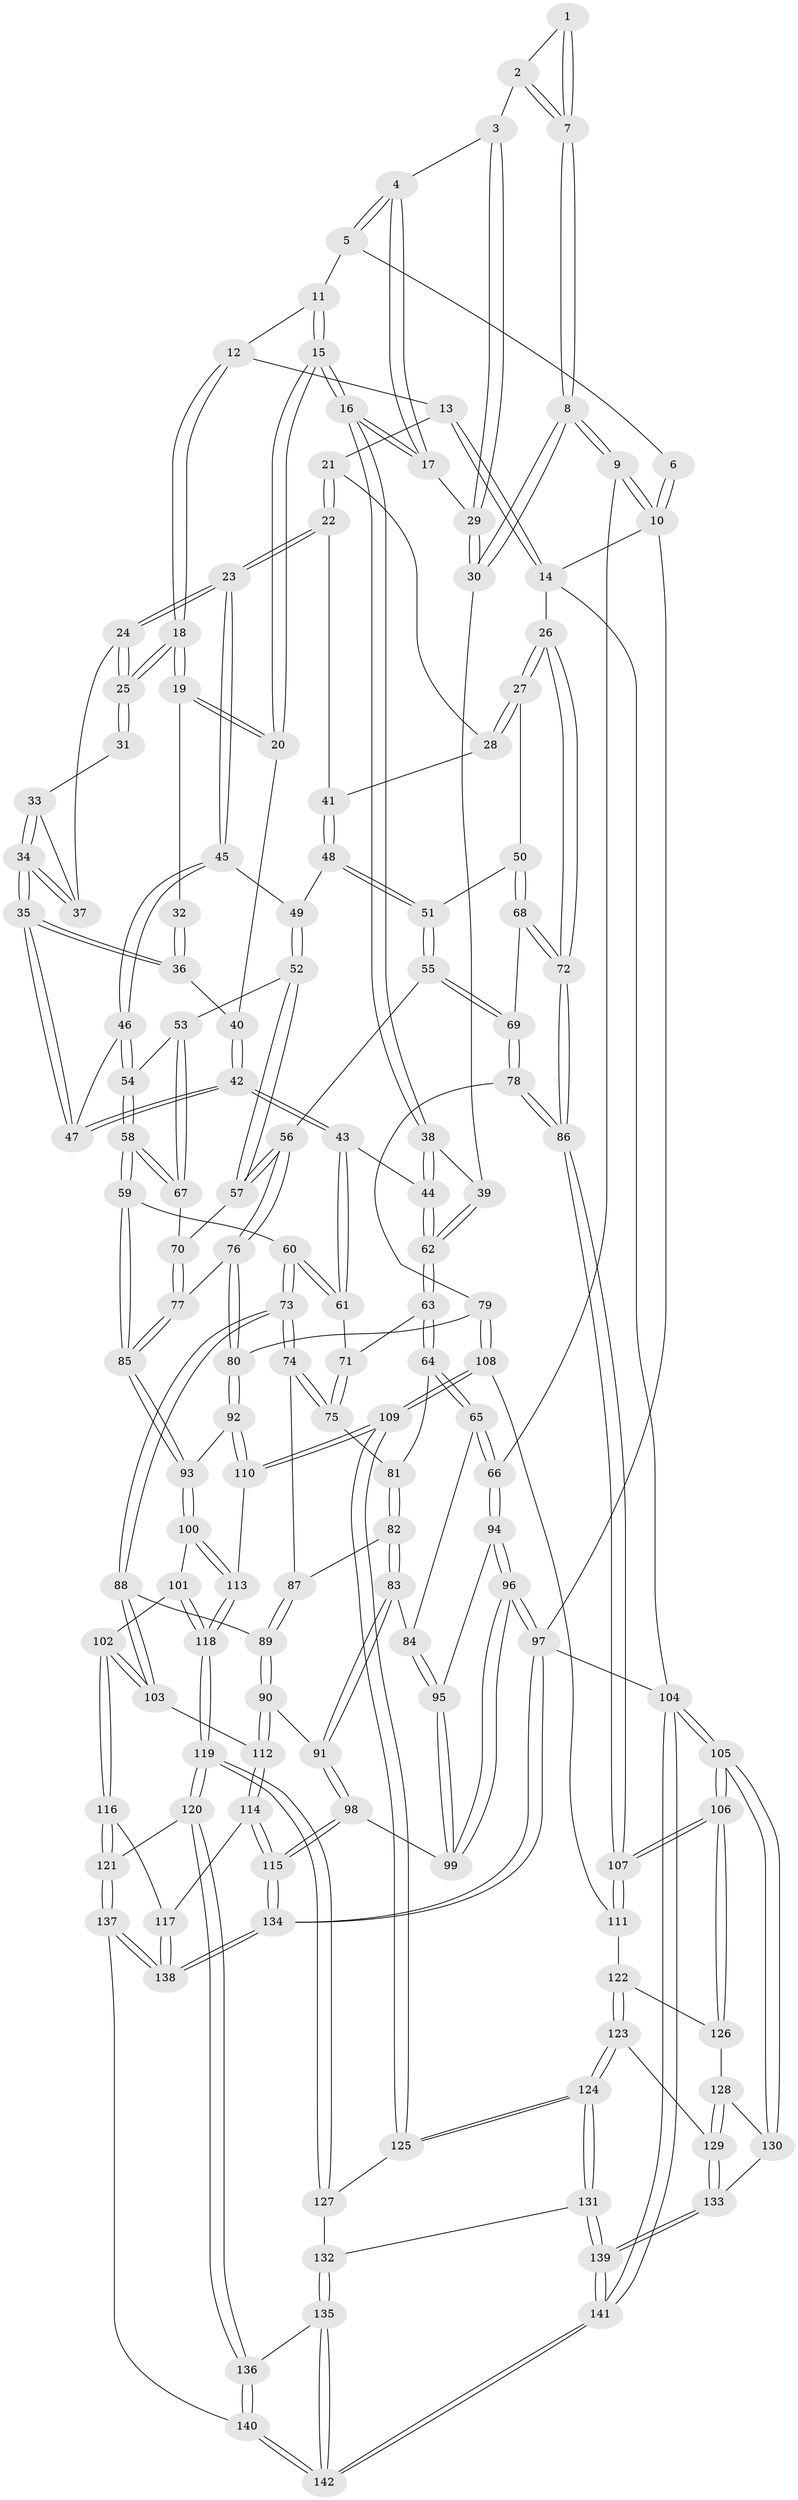 // Generated by graph-tools (version 1.1) at 2025/27/03/09/25 03:27:15]
// undirected, 142 vertices, 352 edges
graph export_dot {
graph [start="1"]
  node [color=gray90,style=filled];
  1 [pos="+0.021750121126748515+0"];
  2 [pos="+0.05888515770060383+0.06638169113479143"];
  3 [pos="+0.060587890620823315+0.0656864368019782"];
  4 [pos="+0.22866669773939416+0"];
  5 [pos="+0.23605365583863627+0"];
  6 [pos="+0+0"];
  7 [pos="+0+0.1636023886133918"];
  8 [pos="+0+0.20424980386377292"];
  9 [pos="+0+0.25913224811026353"];
  10 [pos="+0+0"];
  11 [pos="+0.31505802098110175+0"];
  12 [pos="+0.6109758453295059+0"];
  13 [pos="+0.8391635478860872+0"];
  14 [pos="+1+0"];
  15 [pos="+0.38261004421644024+0.08805979784378005"];
  16 [pos="+0.3111657386791648+0.14750522563144497"];
  17 [pos="+0.19655759901643816+0.03387599425382635"];
  18 [pos="+0.5888903975123467+0"];
  19 [pos="+0.41629389096844843+0.08834917420696209"];
  20 [pos="+0.39938678972217956+0.09277517948112017"];
  21 [pos="+0.8308174864350002+0"];
  22 [pos="+0.7180561299135098+0.11698925332204219"];
  23 [pos="+0.633388232784141+0.11721049019480999"];
  24 [pos="+0.6182091559686633+0.09793228623447749"];
  25 [pos="+0.5960403308725569+0.031999927334900806"];
  26 [pos="+1+0.13505448532004447"];
  27 [pos="+1+0.1803908987481977"];
  28 [pos="+0.8348750122481754+0.0940622172811471"];
  29 [pos="+0.19335618213431788+0.037501118964807276"];
  30 [pos="+0.11429381599735666+0.21660466114298893"];
  31 [pos="+0.4905250108907604+0.11785634834826199"];
  32 [pos="+0.48504179680320614+0.1175748878632234"];
  33 [pos="+0.4910368884975874+0.11904066345940893"];
  34 [pos="+0.48339720345727133+0.20182562443335902"];
  35 [pos="+0.48267687969332157+0.2026737037586518"];
  36 [pos="+0.4637499349899082+0.17316301415207835"];
  37 [pos="+0.524761012198081+0.15963407337481691"];
  38 [pos="+0.2918035290616928+0.23972093011656276"];
  39 [pos="+0.11717787187066181+0.21848452808892774"];
  40 [pos="+0.41213028833026055+0.11265064077024375"];
  41 [pos="+0.7989201886109253+0.14118187081195216"];
  42 [pos="+0.4104656529916697+0.2643836758255582"];
  43 [pos="+0.3330961269336898+0.2900163580198668"];
  44 [pos="+0.31201265282394114+0.2688399524932182"];
  45 [pos="+0.638273445840991+0.2223220480208488"];
  46 [pos="+0.47940598194999284+0.2501401274588046"];
  47 [pos="+0.4778752116708337+0.24919934680205463"];
  48 [pos="+0.8059251244535002+0.1940376226021551"];
  49 [pos="+0.650125417820099+0.2407318016185502"];
  50 [pos="+0.9486490397815327+0.2692397013035993"];
  51 [pos="+0.8476458469983751+0.25849232996325383"];
  52 [pos="+0.6634316651865333+0.31131120166970183"];
  53 [pos="+0.5894272374189211+0.3288228054871203"];
  54 [pos="+0.5058771382716377+0.30107099388220926"];
  55 [pos="+0.7566723322867754+0.35310648381789206"];
  56 [pos="+0.7261754846549454+0.36687091697116053"];
  57 [pos="+0.6942043745834664+0.34802033438682584"];
  58 [pos="+0.4857728333568662+0.45498093315295496"];
  59 [pos="+0.45905966846007956+0.4910047849084802"];
  60 [pos="+0.44908637684299085+0.49147893520073804"];
  61 [pos="+0.33349671399534203+0.2949522454432072"];
  62 [pos="+0.14677443789193884+0.3803065134427534"];
  63 [pos="+0.14418371743070188+0.40057704196585187"];
  64 [pos="+0.1406104834883697+0.40850114296725837"];
  65 [pos="+0.09603322908002178+0.42834589973891773"];
  66 [pos="+0+0.3249760471082128"];
  67 [pos="+0.5239789788143147+0.43114558234426"];
  68 [pos="+0.9224798505821618+0.40288289454445003"];
  69 [pos="+0.9107487295184052+0.4296680976436718"];
  70 [pos="+0.6072863966786688+0.4121500567079091"];
  71 [pos="+0.2799374077210476+0.37165324925105625"];
  72 [pos="+1+0.4084049258570979"];
  73 [pos="+0.3977977624658437+0.5289636494057809"];
  74 [pos="+0.2624077653335535+0.4629928133394407"];
  75 [pos="+0.26184318082103286+0.4619932312520867"];
  76 [pos="+0.7314973634638426+0.48681758581703527"];
  77 [pos="+0.6404846360360431+0.5085656994295467"];
  78 [pos="+0.914834984506778+0.49516172681637916"];
  79 [pos="+0.8331853270253383+0.5612078484546991"];
  80 [pos="+0.7911274906201684+0.5541655117031146"];
  81 [pos="+0.1655219102601834+0.43045016985735135"];
  82 [pos="+0.1821800726110467+0.5157096952722382"];
  83 [pos="+0.14217878467631623+0.5643456380257078"];
  84 [pos="+0.08947415647779086+0.5461977196032387"];
  85 [pos="+0.5486194778007963+0.5528504921725185"];
  86 [pos="+1+0.561507253183594"];
  87 [pos="+0.2289677896986419+0.5129112688202424"];
  88 [pos="+0.36844377796155603+0.5818601566028259"];
  89 [pos="+0.26179797976450575+0.6273293394249291"];
  90 [pos="+0.23038180851149145+0.6536091849517501"];
  91 [pos="+0.2199715882566454+0.659812598410155"];
  92 [pos="+0.696401109651443+0.6587328223981243"];
  93 [pos="+0.5682289598742639+0.608712315824972"];
  94 [pos="+0+0.5653871581123305"];
  95 [pos="+0.04969389604263081+0.5682559284260403"];
  96 [pos="+0+0.6617601274641728"];
  97 [pos="+0+1"];
  98 [pos="+0.16391889602784085+0.7729863103843173"];
  99 [pos="+0.0991287707939339+0.7320236323867524"];
  100 [pos="+0.5423212713261212+0.6732842553133385"];
  101 [pos="+0.49459712865838223+0.7256208980164165"];
  102 [pos="+0.480075073423194+0.7369933681754345"];
  103 [pos="+0.41858545037516764+0.7063753120485977"];
  104 [pos="+1+1"];
  105 [pos="+1+1"];
  106 [pos="+1+0.8421907908384006"];
  107 [pos="+1+0.6979785292980568"];
  108 [pos="+0.9111513202007518+0.7187559705588277"];
  109 [pos="+0.7526190905476777+0.7773851980544425"];
  110 [pos="+0.7061390087860063+0.7530432004692728"];
  111 [pos="+0.9139761474297831+0.7202145604493428"];
  112 [pos="+0.37144518464768234+0.7389681258599072"];
  113 [pos="+0.66194671550173+0.7745184321531028"];
  114 [pos="+0.3010018595300288+0.8343827975328626"];
  115 [pos="+0.1830667278793291+0.8742239470858907"];
  116 [pos="+0.48972049151782493+0.8236879092831693"];
  117 [pos="+0.44196445464693285+0.8573256058864451"];
  118 [pos="+0.6533703170273258+0.782766269602564"];
  119 [pos="+0.5959682013263907+0.8611840259208831"];
  120 [pos="+0.5930263962906671+0.8628871424593365"];
  121 [pos="+0.5690702625610248+0.863707941059957"];
  122 [pos="+0.9108752016238969+0.766523657563664"];
  123 [pos="+0.8829985674019466+0.8351998636275668"];
  124 [pos="+0.7803567261688098+0.8789568164931676"];
  125 [pos="+0.7647844606352324+0.8407193297675365"];
  126 [pos="+0.9435149086967373+0.8427986412864832"];
  127 [pos="+0.6617729469216895+0.8870774377066823"];
  128 [pos="+0.9481398032931987+0.8598675190181467"];
  129 [pos="+0.892113859900069+0.8961249847930001"];
  130 [pos="+0.9758671811412385+0.8888323242820574"];
  131 [pos="+0.7839152992870904+0.9221153131896546"];
  132 [pos="+0.6816161177679744+0.9046637746464621"];
  133 [pos="+0.8878914430588988+0.9195466823006688"];
  134 [pos="+0.05190330878492669+1"];
  135 [pos="+0.6761172805169736+0.9882724705024671"];
  136 [pos="+0.6152250060969603+0.928751062483061"];
  137 [pos="+0.42931017543688665+1"];
  138 [pos="+0.4092137520351502+1"];
  139 [pos="+0.8271420194836173+1"];
  140 [pos="+0.4955615305277631+1"];
  141 [pos="+0.8403123747214678+1"];
  142 [pos="+0.8369922794557714+1"];
  1 -- 2;
  1 -- 7;
  1 -- 7;
  2 -- 3;
  2 -- 7;
  2 -- 7;
  3 -- 4;
  3 -- 29;
  3 -- 29;
  4 -- 5;
  4 -- 5;
  4 -- 17;
  4 -- 17;
  5 -- 6;
  5 -- 11;
  6 -- 10;
  6 -- 10;
  7 -- 8;
  7 -- 8;
  8 -- 9;
  8 -- 9;
  8 -- 30;
  8 -- 30;
  9 -- 10;
  9 -- 10;
  9 -- 66;
  10 -- 14;
  10 -- 97;
  11 -- 12;
  11 -- 15;
  11 -- 15;
  12 -- 13;
  12 -- 18;
  12 -- 18;
  13 -- 14;
  13 -- 14;
  13 -- 21;
  14 -- 26;
  14 -- 104;
  15 -- 16;
  15 -- 16;
  15 -- 20;
  15 -- 20;
  16 -- 17;
  16 -- 17;
  16 -- 38;
  16 -- 38;
  17 -- 29;
  18 -- 19;
  18 -- 19;
  18 -- 25;
  18 -- 25;
  19 -- 20;
  19 -- 20;
  19 -- 32;
  20 -- 40;
  21 -- 22;
  21 -- 22;
  21 -- 28;
  22 -- 23;
  22 -- 23;
  22 -- 41;
  23 -- 24;
  23 -- 24;
  23 -- 45;
  23 -- 45;
  24 -- 25;
  24 -- 25;
  24 -- 37;
  25 -- 31;
  25 -- 31;
  26 -- 27;
  26 -- 27;
  26 -- 72;
  26 -- 72;
  27 -- 28;
  27 -- 28;
  27 -- 50;
  28 -- 41;
  29 -- 30;
  29 -- 30;
  30 -- 39;
  31 -- 33;
  32 -- 36;
  32 -- 36;
  33 -- 34;
  33 -- 34;
  33 -- 37;
  34 -- 35;
  34 -- 35;
  34 -- 37;
  34 -- 37;
  35 -- 36;
  35 -- 36;
  35 -- 47;
  35 -- 47;
  36 -- 40;
  38 -- 39;
  38 -- 44;
  38 -- 44;
  39 -- 62;
  39 -- 62;
  40 -- 42;
  40 -- 42;
  41 -- 48;
  41 -- 48;
  42 -- 43;
  42 -- 43;
  42 -- 47;
  42 -- 47;
  43 -- 44;
  43 -- 61;
  43 -- 61;
  44 -- 62;
  44 -- 62;
  45 -- 46;
  45 -- 46;
  45 -- 49;
  46 -- 47;
  46 -- 54;
  46 -- 54;
  48 -- 49;
  48 -- 51;
  48 -- 51;
  49 -- 52;
  49 -- 52;
  50 -- 51;
  50 -- 68;
  50 -- 68;
  51 -- 55;
  51 -- 55;
  52 -- 53;
  52 -- 57;
  52 -- 57;
  53 -- 54;
  53 -- 67;
  53 -- 67;
  54 -- 58;
  54 -- 58;
  55 -- 56;
  55 -- 69;
  55 -- 69;
  56 -- 57;
  56 -- 57;
  56 -- 76;
  56 -- 76;
  57 -- 70;
  58 -- 59;
  58 -- 59;
  58 -- 67;
  58 -- 67;
  59 -- 60;
  59 -- 85;
  59 -- 85;
  60 -- 61;
  60 -- 61;
  60 -- 73;
  60 -- 73;
  61 -- 71;
  62 -- 63;
  62 -- 63;
  63 -- 64;
  63 -- 64;
  63 -- 71;
  64 -- 65;
  64 -- 65;
  64 -- 81;
  65 -- 66;
  65 -- 66;
  65 -- 84;
  66 -- 94;
  66 -- 94;
  67 -- 70;
  68 -- 69;
  68 -- 72;
  68 -- 72;
  69 -- 78;
  69 -- 78;
  70 -- 77;
  70 -- 77;
  71 -- 75;
  71 -- 75;
  72 -- 86;
  72 -- 86;
  73 -- 74;
  73 -- 74;
  73 -- 88;
  73 -- 88;
  74 -- 75;
  74 -- 75;
  74 -- 87;
  75 -- 81;
  76 -- 77;
  76 -- 80;
  76 -- 80;
  77 -- 85;
  77 -- 85;
  78 -- 79;
  78 -- 86;
  78 -- 86;
  79 -- 80;
  79 -- 108;
  79 -- 108;
  80 -- 92;
  80 -- 92;
  81 -- 82;
  81 -- 82;
  82 -- 83;
  82 -- 83;
  82 -- 87;
  83 -- 84;
  83 -- 91;
  83 -- 91;
  84 -- 95;
  84 -- 95;
  85 -- 93;
  85 -- 93;
  86 -- 107;
  86 -- 107;
  87 -- 89;
  87 -- 89;
  88 -- 89;
  88 -- 103;
  88 -- 103;
  89 -- 90;
  89 -- 90;
  90 -- 91;
  90 -- 112;
  90 -- 112;
  91 -- 98;
  91 -- 98;
  92 -- 93;
  92 -- 110;
  92 -- 110;
  93 -- 100;
  93 -- 100;
  94 -- 95;
  94 -- 96;
  94 -- 96;
  95 -- 99;
  95 -- 99;
  96 -- 97;
  96 -- 97;
  96 -- 99;
  96 -- 99;
  97 -- 134;
  97 -- 134;
  97 -- 104;
  98 -- 99;
  98 -- 115;
  98 -- 115;
  100 -- 101;
  100 -- 113;
  100 -- 113;
  101 -- 102;
  101 -- 118;
  101 -- 118;
  102 -- 103;
  102 -- 103;
  102 -- 116;
  102 -- 116;
  103 -- 112;
  104 -- 105;
  104 -- 105;
  104 -- 141;
  104 -- 141;
  105 -- 106;
  105 -- 106;
  105 -- 130;
  105 -- 130;
  106 -- 107;
  106 -- 107;
  106 -- 126;
  106 -- 126;
  107 -- 111;
  107 -- 111;
  108 -- 109;
  108 -- 109;
  108 -- 111;
  109 -- 110;
  109 -- 110;
  109 -- 125;
  109 -- 125;
  110 -- 113;
  111 -- 122;
  112 -- 114;
  112 -- 114;
  113 -- 118;
  113 -- 118;
  114 -- 115;
  114 -- 115;
  114 -- 117;
  115 -- 134;
  115 -- 134;
  116 -- 117;
  116 -- 121;
  116 -- 121;
  117 -- 138;
  117 -- 138;
  118 -- 119;
  118 -- 119;
  119 -- 120;
  119 -- 120;
  119 -- 127;
  119 -- 127;
  120 -- 121;
  120 -- 136;
  120 -- 136;
  121 -- 137;
  121 -- 137;
  122 -- 123;
  122 -- 123;
  122 -- 126;
  123 -- 124;
  123 -- 124;
  123 -- 129;
  124 -- 125;
  124 -- 125;
  124 -- 131;
  124 -- 131;
  125 -- 127;
  126 -- 128;
  127 -- 132;
  128 -- 129;
  128 -- 129;
  128 -- 130;
  129 -- 133;
  129 -- 133;
  130 -- 133;
  131 -- 132;
  131 -- 139;
  131 -- 139;
  132 -- 135;
  132 -- 135;
  133 -- 139;
  133 -- 139;
  134 -- 138;
  134 -- 138;
  135 -- 136;
  135 -- 142;
  135 -- 142;
  136 -- 140;
  136 -- 140;
  137 -- 138;
  137 -- 138;
  137 -- 140;
  139 -- 141;
  139 -- 141;
  140 -- 142;
  140 -- 142;
  141 -- 142;
  141 -- 142;
}
